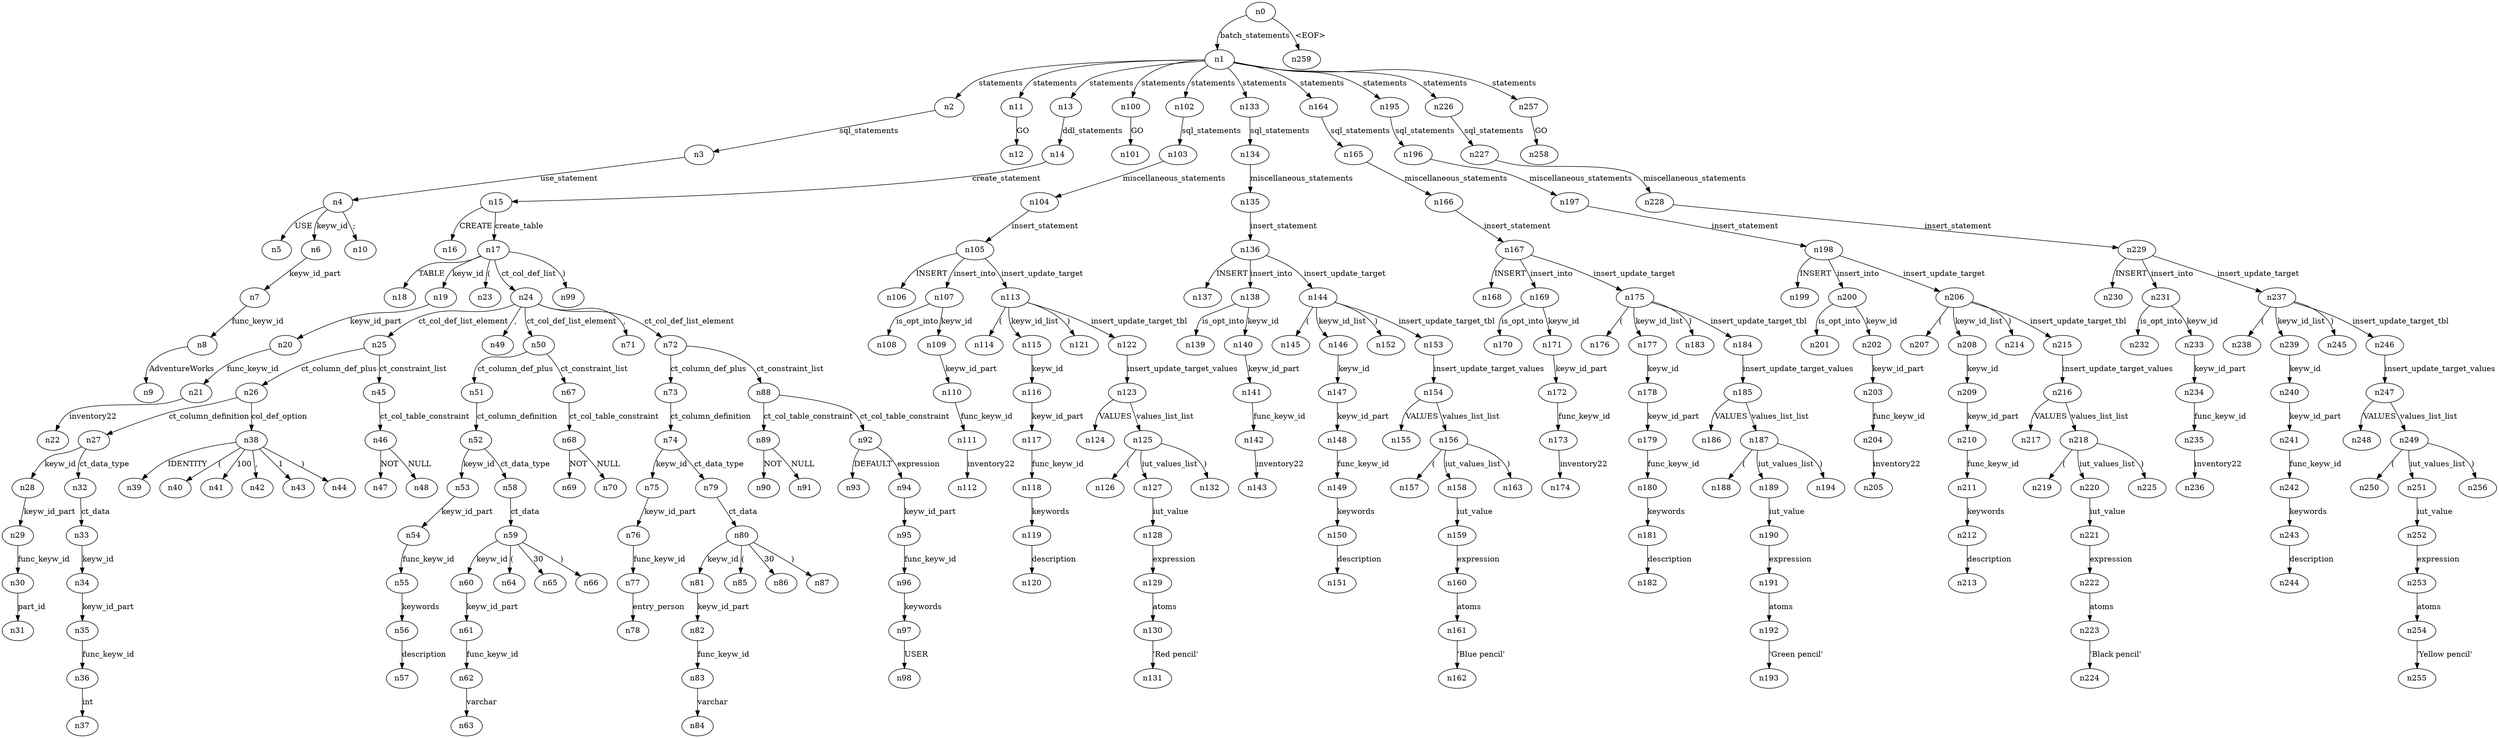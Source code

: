 digraph ParseTree {
  n0 -> n1 [label="batch_statements"];
  n1 -> n2 [label="statements"];
  n2 -> n3 [label="sql_statements"];
  n3 -> n4 [label="use_statement"];
  n4 -> n5 [label="USE"];
  n4 -> n6 [label="keyw_id"];
  n6 -> n7 [label="keyw_id_part"];
  n7 -> n8 [label="func_keyw_id"];
  n8 -> n9 [label="AdventureWorks"];
  n4 -> n10 [label=";"];
  n1 -> n11 [label="statements"];
  n11 -> n12 [label="GO"];
  n1 -> n13 [label="statements"];
  n13 -> n14 [label="ddl_statements"];
  n14 -> n15 [label="create_statement"];
  n15 -> n16 [label="CREATE"];
  n15 -> n17 [label="create_table"];
  n17 -> n18 [label="TABLE"];
  n17 -> n19 [label="keyw_id"];
  n19 -> n20 [label="keyw_id_part"];
  n20 -> n21 [label="func_keyw_id"];
  n21 -> n22 [label="inventory22"];
  n17 -> n23 [label="("];
  n17 -> n24 [label="ct_col_def_list"];
  n24 -> n25 [label="ct_col_def_list_element"];
  n25 -> n26 [label="ct_column_def_plus"];
  n26 -> n27 [label="ct_column_definition"];
  n27 -> n28 [label="keyw_id"];
  n28 -> n29 [label="keyw_id_part"];
  n29 -> n30 [label="func_keyw_id"];
  n30 -> n31 [label="part_id"];
  n27 -> n32 [label="ct_data_type"];
  n32 -> n33 [label="ct_data"];
  n33 -> n34 [label="keyw_id"];
  n34 -> n35 [label="keyw_id_part"];
  n35 -> n36 [label="func_keyw_id"];
  n36 -> n37 [label="int"];
  n26 -> n38 [label="col_def_option"];
  n38 -> n39 [label="IDENTITY"];
  n38 -> n40 [label="("];
  n38 -> n41 [label="100"];
  n38 -> n42 [label=","];
  n38 -> n43 [label="1"];
  n38 -> n44 [label=")"];
  n25 -> n45 [label="ct_constraint_list"];
  n45 -> n46 [label="ct_col_table_constraint"];
  n46 -> n47 [label="NOT"];
  n46 -> n48 [label="NULL"];
  n24 -> n49 [label=","];
  n24 -> n50 [label="ct_col_def_list_element"];
  n50 -> n51 [label="ct_column_def_plus"];
  n51 -> n52 [label="ct_column_definition"];
  n52 -> n53 [label="keyw_id"];
  n53 -> n54 [label="keyw_id_part"];
  n54 -> n55 [label="func_keyw_id"];
  n55 -> n56 [label="keywords"];
  n56 -> n57 [label="description"];
  n52 -> n58 [label="ct_data_type"];
  n58 -> n59 [label="ct_data"];
  n59 -> n60 [label="keyw_id"];
  n60 -> n61 [label="keyw_id_part"];
  n61 -> n62 [label="func_keyw_id"];
  n62 -> n63 [label="varchar"];
  n59 -> n64 [label="("];
  n59 -> n65 [label="30"];
  n59 -> n66 [label=")"];
  n50 -> n67 [label="ct_constraint_list"];
  n67 -> n68 [label="ct_col_table_constraint"];
  n68 -> n69 [label="NOT"];
  n68 -> n70 [label="NULL"];
  n24 -> n71 [label=","];
  n24 -> n72 [label="ct_col_def_list_element"];
  n72 -> n73 [label="ct_column_def_plus"];
  n73 -> n74 [label="ct_column_definition"];
  n74 -> n75 [label="keyw_id"];
  n75 -> n76 [label="keyw_id_part"];
  n76 -> n77 [label="func_keyw_id"];
  n77 -> n78 [label="entry_person"];
  n74 -> n79 [label="ct_data_type"];
  n79 -> n80 [label="ct_data"];
  n80 -> n81 [label="keyw_id"];
  n81 -> n82 [label="keyw_id_part"];
  n82 -> n83 [label="func_keyw_id"];
  n83 -> n84 [label="varchar"];
  n80 -> n85 [label="("];
  n80 -> n86 [label="30"];
  n80 -> n87 [label=")"];
  n72 -> n88 [label="ct_constraint_list"];
  n88 -> n89 [label="ct_col_table_constraint"];
  n89 -> n90 [label="NOT"];
  n89 -> n91 [label="NULL"];
  n88 -> n92 [label="ct_col_table_constraint"];
  n92 -> n93 [label="DEFAULT"];
  n92 -> n94 [label="expression"];
  n94 -> n95 [label="keyw_id_part"];
  n95 -> n96 [label="func_keyw_id"];
  n96 -> n97 [label="keywords"];
  n97 -> n98 [label="USER"];
  n17 -> n99 [label=")"];
  n1 -> n100 [label="statements"];
  n100 -> n101 [label="GO"];
  n1 -> n102 [label="statements"];
  n102 -> n103 [label="sql_statements"];
  n103 -> n104 [label="miscellaneous_statements"];
  n104 -> n105 [label="insert_statement"];
  n105 -> n106 [label="INSERT"];
  n105 -> n107 [label="insert_into"];
  n107 -> n108 [label="is_opt_into"];
  n107 -> n109 [label="keyw_id"];
  n109 -> n110 [label="keyw_id_part"];
  n110 -> n111 [label="func_keyw_id"];
  n111 -> n112 [label="inventory22"];
  n105 -> n113 [label="insert_update_target"];
  n113 -> n114 [label="("];
  n113 -> n115 [label="keyw_id_list"];
  n115 -> n116 [label="keyw_id"];
  n116 -> n117 [label="keyw_id_part"];
  n117 -> n118 [label="func_keyw_id"];
  n118 -> n119 [label="keywords"];
  n119 -> n120 [label="description"];
  n113 -> n121 [label=")"];
  n113 -> n122 [label="insert_update_target_tbl"];
  n122 -> n123 [label="insert_update_target_values"];
  n123 -> n124 [label="VALUES"];
  n123 -> n125 [label="values_list_list"];
  n125 -> n126 [label="("];
  n125 -> n127 [label="iut_values_list"];
  n127 -> n128 [label="iut_value"];
  n128 -> n129 [label="expression"];
  n129 -> n130 [label="atoms"];
  n130 -> n131 [label="'Red pencil'"];
  n125 -> n132 [label=")"];
  n1 -> n133 [label="statements"];
  n133 -> n134 [label="sql_statements"];
  n134 -> n135 [label="miscellaneous_statements"];
  n135 -> n136 [label="insert_statement"];
  n136 -> n137 [label="INSERT"];
  n136 -> n138 [label="insert_into"];
  n138 -> n139 [label="is_opt_into"];
  n138 -> n140 [label="keyw_id"];
  n140 -> n141 [label="keyw_id_part"];
  n141 -> n142 [label="func_keyw_id"];
  n142 -> n143 [label="inventory22"];
  n136 -> n144 [label="insert_update_target"];
  n144 -> n145 [label="("];
  n144 -> n146 [label="keyw_id_list"];
  n146 -> n147 [label="keyw_id"];
  n147 -> n148 [label="keyw_id_part"];
  n148 -> n149 [label="func_keyw_id"];
  n149 -> n150 [label="keywords"];
  n150 -> n151 [label="description"];
  n144 -> n152 [label=")"];
  n144 -> n153 [label="insert_update_target_tbl"];
  n153 -> n154 [label="insert_update_target_values"];
  n154 -> n155 [label="VALUES"];
  n154 -> n156 [label="values_list_list"];
  n156 -> n157 [label="("];
  n156 -> n158 [label="iut_values_list"];
  n158 -> n159 [label="iut_value"];
  n159 -> n160 [label="expression"];
  n160 -> n161 [label="atoms"];
  n161 -> n162 [label="'Blue pencil'"];
  n156 -> n163 [label=")"];
  n1 -> n164 [label="statements"];
  n164 -> n165 [label="sql_statements"];
  n165 -> n166 [label="miscellaneous_statements"];
  n166 -> n167 [label="insert_statement"];
  n167 -> n168 [label="INSERT"];
  n167 -> n169 [label="insert_into"];
  n169 -> n170 [label="is_opt_into"];
  n169 -> n171 [label="keyw_id"];
  n171 -> n172 [label="keyw_id_part"];
  n172 -> n173 [label="func_keyw_id"];
  n173 -> n174 [label="inventory22"];
  n167 -> n175 [label="insert_update_target"];
  n175 -> n176 [label="("];
  n175 -> n177 [label="keyw_id_list"];
  n177 -> n178 [label="keyw_id"];
  n178 -> n179 [label="keyw_id_part"];
  n179 -> n180 [label="func_keyw_id"];
  n180 -> n181 [label="keywords"];
  n181 -> n182 [label="description"];
  n175 -> n183 [label=")"];
  n175 -> n184 [label="insert_update_target_tbl"];
  n184 -> n185 [label="insert_update_target_values"];
  n185 -> n186 [label="VALUES"];
  n185 -> n187 [label="values_list_list"];
  n187 -> n188 [label="("];
  n187 -> n189 [label="iut_values_list"];
  n189 -> n190 [label="iut_value"];
  n190 -> n191 [label="expression"];
  n191 -> n192 [label="atoms"];
  n192 -> n193 [label="'Green pencil'"];
  n187 -> n194 [label=")"];
  n1 -> n195 [label="statements"];
  n195 -> n196 [label="sql_statements"];
  n196 -> n197 [label="miscellaneous_statements"];
  n197 -> n198 [label="insert_statement"];
  n198 -> n199 [label="INSERT"];
  n198 -> n200 [label="insert_into"];
  n200 -> n201 [label="is_opt_into"];
  n200 -> n202 [label="keyw_id"];
  n202 -> n203 [label="keyw_id_part"];
  n203 -> n204 [label="func_keyw_id"];
  n204 -> n205 [label="inventory22"];
  n198 -> n206 [label="insert_update_target"];
  n206 -> n207 [label="("];
  n206 -> n208 [label="keyw_id_list"];
  n208 -> n209 [label="keyw_id"];
  n209 -> n210 [label="keyw_id_part"];
  n210 -> n211 [label="func_keyw_id"];
  n211 -> n212 [label="keywords"];
  n212 -> n213 [label="description"];
  n206 -> n214 [label=")"];
  n206 -> n215 [label="insert_update_target_tbl"];
  n215 -> n216 [label="insert_update_target_values"];
  n216 -> n217 [label="VALUES"];
  n216 -> n218 [label="values_list_list"];
  n218 -> n219 [label="("];
  n218 -> n220 [label="iut_values_list"];
  n220 -> n221 [label="iut_value"];
  n221 -> n222 [label="expression"];
  n222 -> n223 [label="atoms"];
  n223 -> n224 [label="'Black pencil'"];
  n218 -> n225 [label=")"];
  n1 -> n226 [label="statements"];
  n226 -> n227 [label="sql_statements"];
  n227 -> n228 [label="miscellaneous_statements"];
  n228 -> n229 [label="insert_statement"];
  n229 -> n230 [label="INSERT"];
  n229 -> n231 [label="insert_into"];
  n231 -> n232 [label="is_opt_into"];
  n231 -> n233 [label="keyw_id"];
  n233 -> n234 [label="keyw_id_part"];
  n234 -> n235 [label="func_keyw_id"];
  n235 -> n236 [label="inventory22"];
  n229 -> n237 [label="insert_update_target"];
  n237 -> n238 [label="("];
  n237 -> n239 [label="keyw_id_list"];
  n239 -> n240 [label="keyw_id"];
  n240 -> n241 [label="keyw_id_part"];
  n241 -> n242 [label="func_keyw_id"];
  n242 -> n243 [label="keywords"];
  n243 -> n244 [label="description"];
  n237 -> n245 [label=")"];
  n237 -> n246 [label="insert_update_target_tbl"];
  n246 -> n247 [label="insert_update_target_values"];
  n247 -> n248 [label="VALUES"];
  n247 -> n249 [label="values_list_list"];
  n249 -> n250 [label="("];
  n249 -> n251 [label="iut_values_list"];
  n251 -> n252 [label="iut_value"];
  n252 -> n253 [label="expression"];
  n253 -> n254 [label="atoms"];
  n254 -> n255 [label="'Yellow pencil'"];
  n249 -> n256 [label=")"];
  n1 -> n257 [label="statements"];
  n257 -> n258 [label="GO"];
  n0 -> n259 [label="<EOF>"];
}